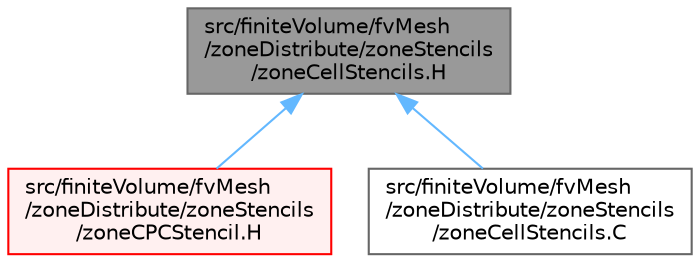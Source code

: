 digraph "src/finiteVolume/fvMesh/zoneDistribute/zoneStencils/zoneCellStencils.H"
{
 // LATEX_PDF_SIZE
  bgcolor="transparent";
  edge [fontname=Helvetica,fontsize=10,labelfontname=Helvetica,labelfontsize=10];
  node [fontname=Helvetica,fontsize=10,shape=box,height=0.2,width=0.4];
  Node1 [id="Node000001",label="src/finiteVolume/fvMesh\l/zoneDistribute/zoneStencils\l/zoneCellStencils.H",height=0.2,width=0.4,color="gray40", fillcolor="grey60", style="filled", fontcolor="black",tooltip=" "];
  Node1 -> Node2 [id="edge1_Node000001_Node000002",dir="back",color="steelblue1",style="solid",tooltip=" "];
  Node2 [id="Node000002",label="src/finiteVolume/fvMesh\l/zoneDistribute/zoneStencils\l/zoneCPCStencil.H",height=0.2,width=0.4,color="red", fillcolor="#FFF0F0", style="filled",URL="$zoneCPCStencil_8H.html",tooltip=" "];
  Node1 -> Node11 [id="edge2_Node000001_Node000011",dir="back",color="steelblue1",style="solid",tooltip=" "];
  Node11 [id="Node000011",label="src/finiteVolume/fvMesh\l/zoneDistribute/zoneStencils\l/zoneCellStencils.C",height=0.2,width=0.4,color="grey40", fillcolor="white", style="filled",URL="$zoneCellStencils_8C.html",tooltip=" "];
}
